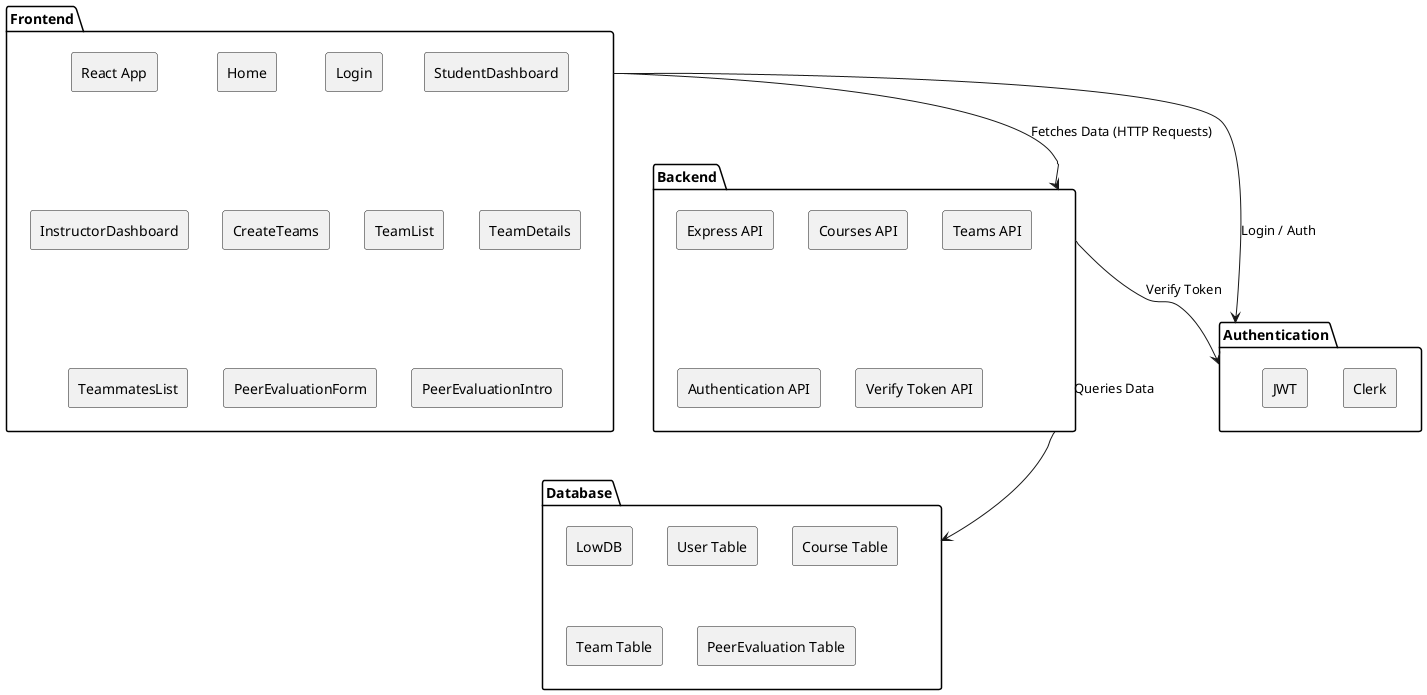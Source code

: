 @startuml
skinparam componentStyle rectangle
skinparam pageWidth 800
skinparam pageHeight 1200

package "Frontend" {
    [React App]
    [Home]
    [Login]
    [StudentDashboard]
    [InstructorDashboard]
    [CreateTeams]
    [TeamList]
    [TeamDetails]
    [TeammatesList]
    [PeerEvaluationForm]
    [PeerEvaluationIntro]
}

package "Backend" {
    [Express API]
    [Courses API]
    [Teams API]
    [Authentication API]
    [Verify Token API]
}

package "Database" {
    [LowDB]
    [User Table]
    [Course Table]
    [Team Table]
    [PeerEvaluation Table]
}

package "Authentication" {
    [Clerk]
    [JWT]
}

[Frontend] --> [Backend] : "Fetches Data (HTTP Requests)"
[Backend] --> [Database] : "Queries Data"
[Frontend] --> [Authentication] : "Login / Auth"
[Backend] --> [Authentication] : "Verify Token"
@enduml
